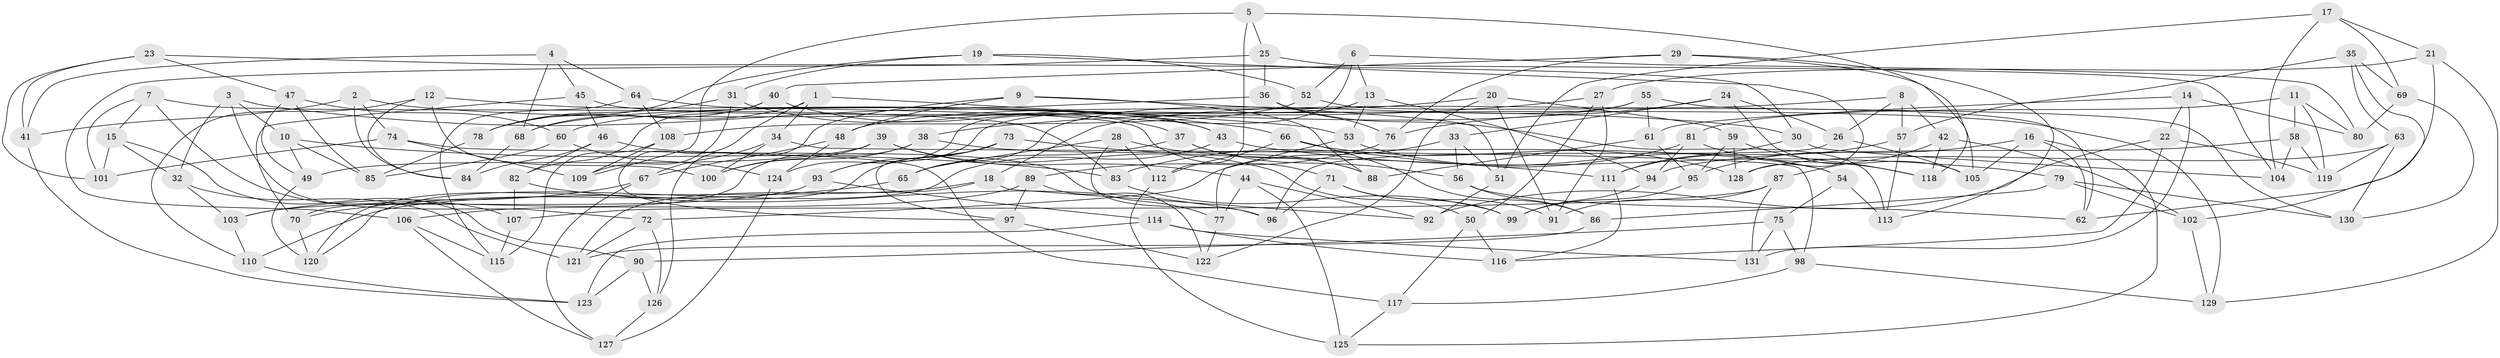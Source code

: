// coarse degree distribution, {6: 0.4642857142857143, 4: 0.4166666666666667, 5: 0.09523809523809523, 3: 0.023809523809523808}
// Generated by graph-tools (version 1.1) at 2025/42/03/06/25 10:42:23]
// undirected, 131 vertices, 262 edges
graph export_dot {
graph [start="1"]
  node [color=gray90,style=filled];
  1;
  2;
  3;
  4;
  5;
  6;
  7;
  8;
  9;
  10;
  11;
  12;
  13;
  14;
  15;
  16;
  17;
  18;
  19;
  20;
  21;
  22;
  23;
  24;
  25;
  26;
  27;
  28;
  29;
  30;
  31;
  32;
  33;
  34;
  35;
  36;
  37;
  38;
  39;
  40;
  41;
  42;
  43;
  44;
  45;
  46;
  47;
  48;
  49;
  50;
  51;
  52;
  53;
  54;
  55;
  56;
  57;
  58;
  59;
  60;
  61;
  62;
  63;
  64;
  65;
  66;
  67;
  68;
  69;
  70;
  71;
  72;
  73;
  74;
  75;
  76;
  77;
  78;
  79;
  80;
  81;
  82;
  83;
  84;
  85;
  86;
  87;
  88;
  89;
  90;
  91;
  92;
  93;
  94;
  95;
  96;
  97;
  98;
  99;
  100;
  101;
  102;
  103;
  104;
  105;
  106;
  107;
  108;
  109;
  110;
  111;
  112;
  113;
  114;
  115;
  116;
  117;
  118;
  119;
  120;
  121;
  122;
  123;
  124;
  125;
  126;
  127;
  128;
  129;
  130;
  131;
  1 -- 53;
  1 -- 97;
  1 -- 78;
  1 -- 34;
  2 -- 41;
  2 -- 74;
  2 -- 30;
  2 -- 84;
  3 -- 32;
  3 -- 72;
  3 -- 66;
  3 -- 10;
  4 -- 68;
  4 -- 64;
  4 -- 41;
  4 -- 45;
  5 -- 109;
  5 -- 118;
  5 -- 112;
  5 -- 25;
  6 -- 52;
  6 -- 13;
  6 -- 80;
  6 -- 124;
  7 -- 83;
  7 -- 15;
  7 -- 101;
  7 -- 107;
  8 -- 26;
  8 -- 42;
  8 -- 57;
  8 -- 18;
  9 -- 48;
  9 -- 88;
  9 -- 126;
  9 -- 51;
  10 -- 83;
  10 -- 49;
  10 -- 85;
  11 -- 119;
  11 -- 58;
  11 -- 80;
  11 -- 81;
  12 -- 43;
  12 -- 110;
  12 -- 84;
  12 -- 100;
  13 -- 53;
  13 -- 94;
  13 -- 93;
  14 -- 131;
  14 -- 80;
  14 -- 22;
  14 -- 61;
  15 -- 101;
  15 -- 90;
  15 -- 32;
  16 -- 125;
  16 -- 62;
  16 -- 105;
  16 -- 95;
  17 -- 51;
  17 -- 104;
  17 -- 21;
  17 -- 69;
  18 -- 121;
  18 -- 110;
  18 -- 92;
  19 -- 78;
  19 -- 52;
  19 -- 128;
  19 -- 31;
  20 -- 59;
  20 -- 91;
  20 -- 48;
  20 -- 122;
  21 -- 62;
  21 -- 129;
  21 -- 27;
  22 -- 116;
  22 -- 119;
  22 -- 92;
  23 -- 101;
  23 -- 41;
  23 -- 47;
  23 -- 30;
  24 -- 76;
  24 -- 105;
  24 -- 26;
  24 -- 33;
  25 -- 106;
  25 -- 104;
  25 -- 36;
  26 -- 105;
  26 -- 96;
  27 -- 91;
  27 -- 38;
  27 -- 50;
  28 -- 65;
  28 -- 88;
  28 -- 96;
  28 -- 112;
  29 -- 76;
  29 -- 105;
  29 -- 40;
  29 -- 113;
  30 -- 104;
  30 -- 111;
  31 -- 37;
  31 -- 109;
  31 -- 78;
  32 -- 121;
  32 -- 103;
  33 -- 72;
  33 -- 56;
  33 -- 51;
  34 -- 98;
  34 -- 100;
  34 -- 67;
  35 -- 63;
  35 -- 69;
  35 -- 102;
  35 -- 57;
  36 -- 113;
  36 -- 68;
  36 -- 76;
  37 -- 56;
  37 -- 65;
  37 -- 88;
  38 -- 100;
  38 -- 70;
  38 -- 54;
  39 -- 44;
  39 -- 50;
  39 -- 49;
  39 -- 100;
  40 -- 43;
  40 -- 68;
  40 -- 82;
  41 -- 123;
  42 -- 87;
  42 -- 118;
  42 -- 102;
  43 -- 79;
  43 -- 120;
  44 -- 77;
  44 -- 125;
  44 -- 92;
  45 -- 129;
  45 -- 70;
  45 -- 46;
  46 -- 84;
  46 -- 82;
  46 -- 77;
  47 -- 49;
  47 -- 85;
  47 -- 60;
  48 -- 67;
  48 -- 124;
  49 -- 120;
  50 -- 117;
  50 -- 116;
  51 -- 92;
  52 -- 62;
  52 -- 108;
  53 -- 54;
  53 -- 77;
  54 -- 113;
  54 -- 75;
  55 -- 61;
  55 -- 65;
  55 -- 60;
  55 -- 130;
  56 -- 62;
  56 -- 86;
  57 -- 111;
  57 -- 113;
  58 -- 94;
  58 -- 104;
  58 -- 119;
  59 -- 118;
  59 -- 128;
  59 -- 95;
  60 -- 124;
  60 -- 85;
  61 -- 95;
  61 -- 88;
  63 -- 130;
  63 -- 119;
  63 -- 128;
  64 -- 108;
  64 -- 71;
  64 -- 115;
  65 -- 70;
  66 -- 128;
  66 -- 86;
  66 -- 112;
  67 -- 103;
  67 -- 127;
  68 -- 84;
  69 -- 80;
  69 -- 130;
  70 -- 120;
  71 -- 99;
  71 -- 91;
  71 -- 96;
  72 -- 121;
  72 -- 126;
  73 -- 93;
  73 -- 97;
  73 -- 111;
  73 -- 120;
  74 -- 109;
  74 -- 101;
  74 -- 117;
  75 -- 131;
  75 -- 90;
  75 -- 98;
  76 -- 89;
  77 -- 122;
  78 -- 85;
  79 -- 102;
  79 -- 130;
  79 -- 86;
  81 -- 94;
  81 -- 118;
  81 -- 83;
  82 -- 96;
  82 -- 107;
  83 -- 99;
  86 -- 121;
  87 -- 91;
  87 -- 131;
  87 -- 107;
  89 -- 106;
  89 -- 97;
  89 -- 122;
  90 -- 123;
  90 -- 126;
  93 -- 114;
  93 -- 103;
  94 -- 99;
  95 -- 99;
  97 -- 122;
  98 -- 129;
  98 -- 117;
  102 -- 129;
  103 -- 110;
  106 -- 115;
  106 -- 127;
  107 -- 115;
  108 -- 109;
  108 -- 115;
  110 -- 123;
  111 -- 116;
  112 -- 125;
  114 -- 116;
  114 -- 131;
  114 -- 123;
  117 -- 125;
  124 -- 127;
  126 -- 127;
}
